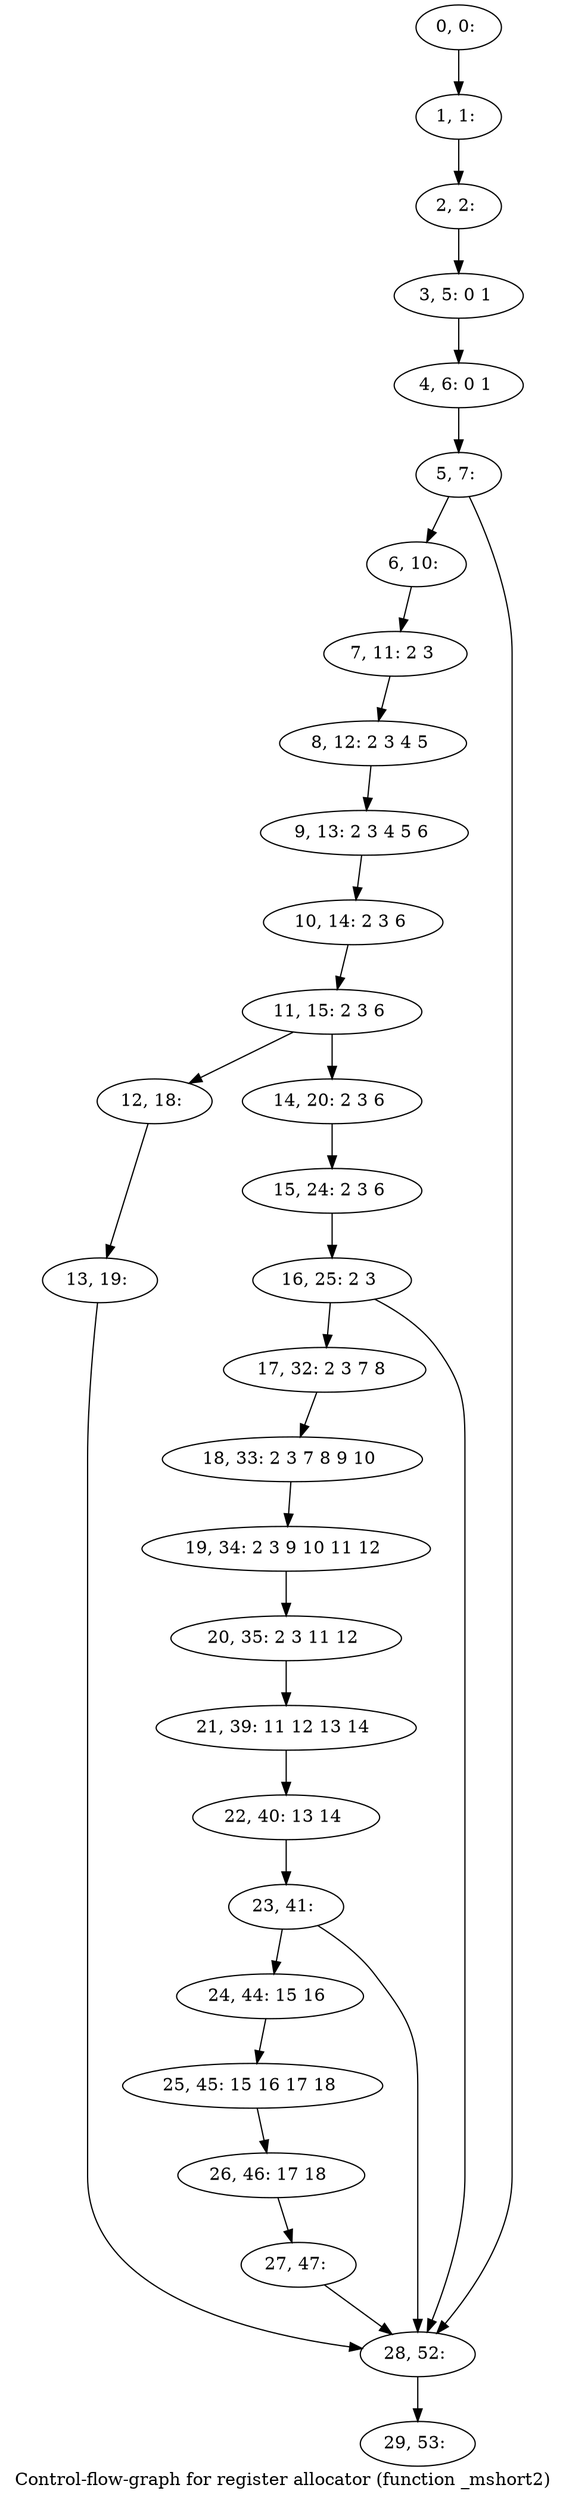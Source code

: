 digraph G {
graph [label="Control-flow-graph for register allocator (function _mshort2)"]
0[label="0, 0: "];
1[label="1, 1: "];
2[label="2, 2: "];
3[label="3, 5: 0 1 "];
4[label="4, 6: 0 1 "];
5[label="5, 7: "];
6[label="6, 10: "];
7[label="7, 11: 2 3 "];
8[label="8, 12: 2 3 4 5 "];
9[label="9, 13: 2 3 4 5 6 "];
10[label="10, 14: 2 3 6 "];
11[label="11, 15: 2 3 6 "];
12[label="12, 18: "];
13[label="13, 19: "];
14[label="14, 20: 2 3 6 "];
15[label="15, 24: 2 3 6 "];
16[label="16, 25: 2 3 "];
17[label="17, 32: 2 3 7 8 "];
18[label="18, 33: 2 3 7 8 9 10 "];
19[label="19, 34: 2 3 9 10 11 12 "];
20[label="20, 35: 2 3 11 12 "];
21[label="21, 39: 11 12 13 14 "];
22[label="22, 40: 13 14 "];
23[label="23, 41: "];
24[label="24, 44: 15 16 "];
25[label="25, 45: 15 16 17 18 "];
26[label="26, 46: 17 18 "];
27[label="27, 47: "];
28[label="28, 52: "];
29[label="29, 53: "];
0->1 ;
1->2 ;
2->3 ;
3->4 ;
4->5 ;
5->6 ;
5->28 ;
6->7 ;
7->8 ;
8->9 ;
9->10 ;
10->11 ;
11->12 ;
11->14 ;
12->13 ;
13->28 ;
14->15 ;
15->16 ;
16->17 ;
16->28 ;
17->18 ;
18->19 ;
19->20 ;
20->21 ;
21->22 ;
22->23 ;
23->24 ;
23->28 ;
24->25 ;
25->26 ;
26->27 ;
27->28 ;
28->29 ;
}
